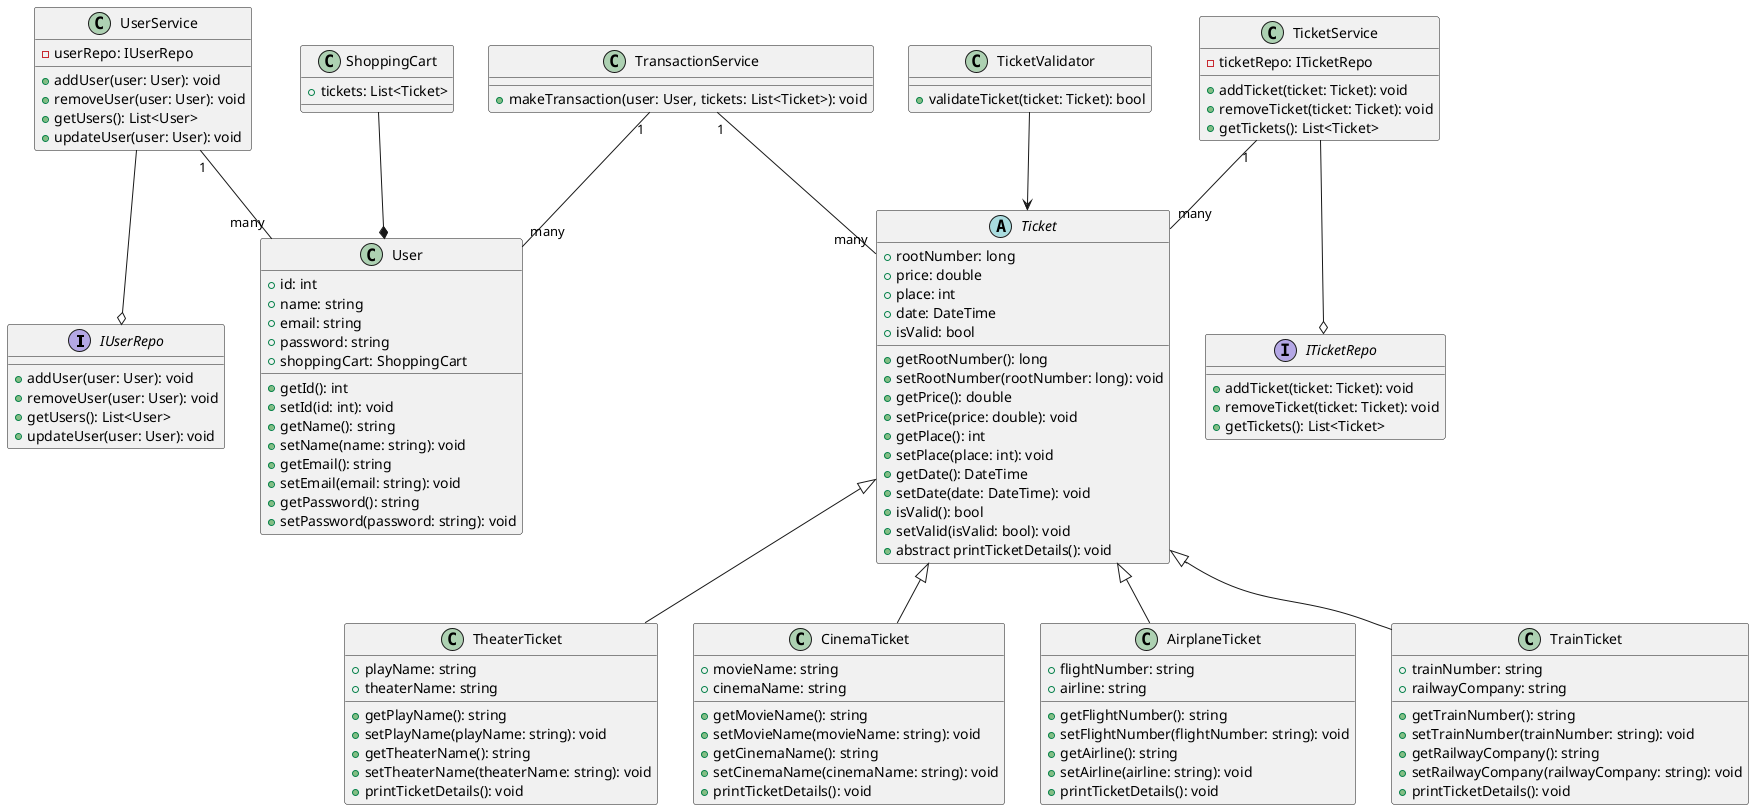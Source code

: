 @startuml TicketService

interface IUserRepo {
    + addUser(user: User): void
    + removeUser(user: User): void
    + getUsers(): List<User>
    + updateUser(user: User): void
}

interface ITicketRepo {
    + addTicket(ticket: Ticket): void
    + removeTicket(ticket: Ticket): void
    + getTickets(): List<Ticket>
}

class UserService {
    - userRepo: IUserRepo
    + addUser(user: User): void
    + removeUser(user: User): void
    + getUsers(): List<User>
    + updateUser(user: User): void
}

class TicketService {
    - ticketRepo: ITicketRepo
    + addTicket(ticket: Ticket): void
    + removeTicket(ticket: Ticket): void
    + getTickets(): List<Ticket>
}

abstract class Ticket {
    + rootNumber: long
    + price: double
    + place: int
    + date: DateTime
    + isValid: bool
    + getRootNumber(): long
    + setRootNumber(rootNumber: long): void
    + getPrice(): double
    + setPrice(price: double): void
    + getPlace(): int
    + setPlace(place: int): void
    + getDate(): DateTime
    + setDate(date: DateTime): void
    + isValid(): bool
    + setValid(isValid: bool): void
    + abstract printTicketDetails(): void
}

class TheaterTicket {
    + playName: string
    + theaterName: string
    + getPlayName(): string
    + setPlayName(playName: string): void
    + getTheaterName(): string
    + setTheaterName(theaterName: string): void
    + printTicketDetails(): void
}

class CinemaTicket {
    + movieName: string
    + cinemaName: string
    + getMovieName(): string
    + setMovieName(movieName: string): void
    + getCinemaName(): string
    + setCinemaName(cinemaName: string): void
    + printTicketDetails(): void
}

class AirplaneTicket {
    + flightNumber: string
    + airline: string
    + getFlightNumber(): string
    + setFlightNumber(flightNumber: string): void
    + getAirline(): string
    + setAirline(airline: string): void
    + printTicketDetails(): void
}

class TrainTicket {
    + trainNumber: string
    + railwayCompany: string
    + getTrainNumber(): string
    + setTrainNumber(trainNumber: string): void
    + getRailwayCompany(): string
    + setRailwayCompany(railwayCompany: string): void
    + printTicketDetails(): void
}

class TransactionService {
    + makeTransaction(user: User, tickets: List<Ticket>): void
}

class TicketValidator {
    + validateTicket(ticket: Ticket): bool
}

class User {
    + id: int
    + name: string
    + email: string
    + password: string
    + shoppingCart: ShoppingCart
    + getId(): int
    + setId(id: int): void
    + getName(): string
    + setName(name: string): void
    + getEmail(): string
    + setEmail(email: string): void
    + getPassword(): string
    + setPassword(password: string): void
}

class ShoppingCart {
    + tickets: List<Ticket>
}

UserService "1" -- "many" User
TicketService "1" -- "many" Ticket
TicketValidator --> Ticket
TransactionService "1" -- "many" Ticket
TransactionService "1" -- "many" User
ShoppingCart --* User
TicketService --o ITicketRepo
UserService --o IUserRepo


Ticket <|-- TheaterTicket
Ticket <|-- CinemaTicket
Ticket <|-- AirplaneTicket
Ticket <|-- TrainTicket

@enduml
